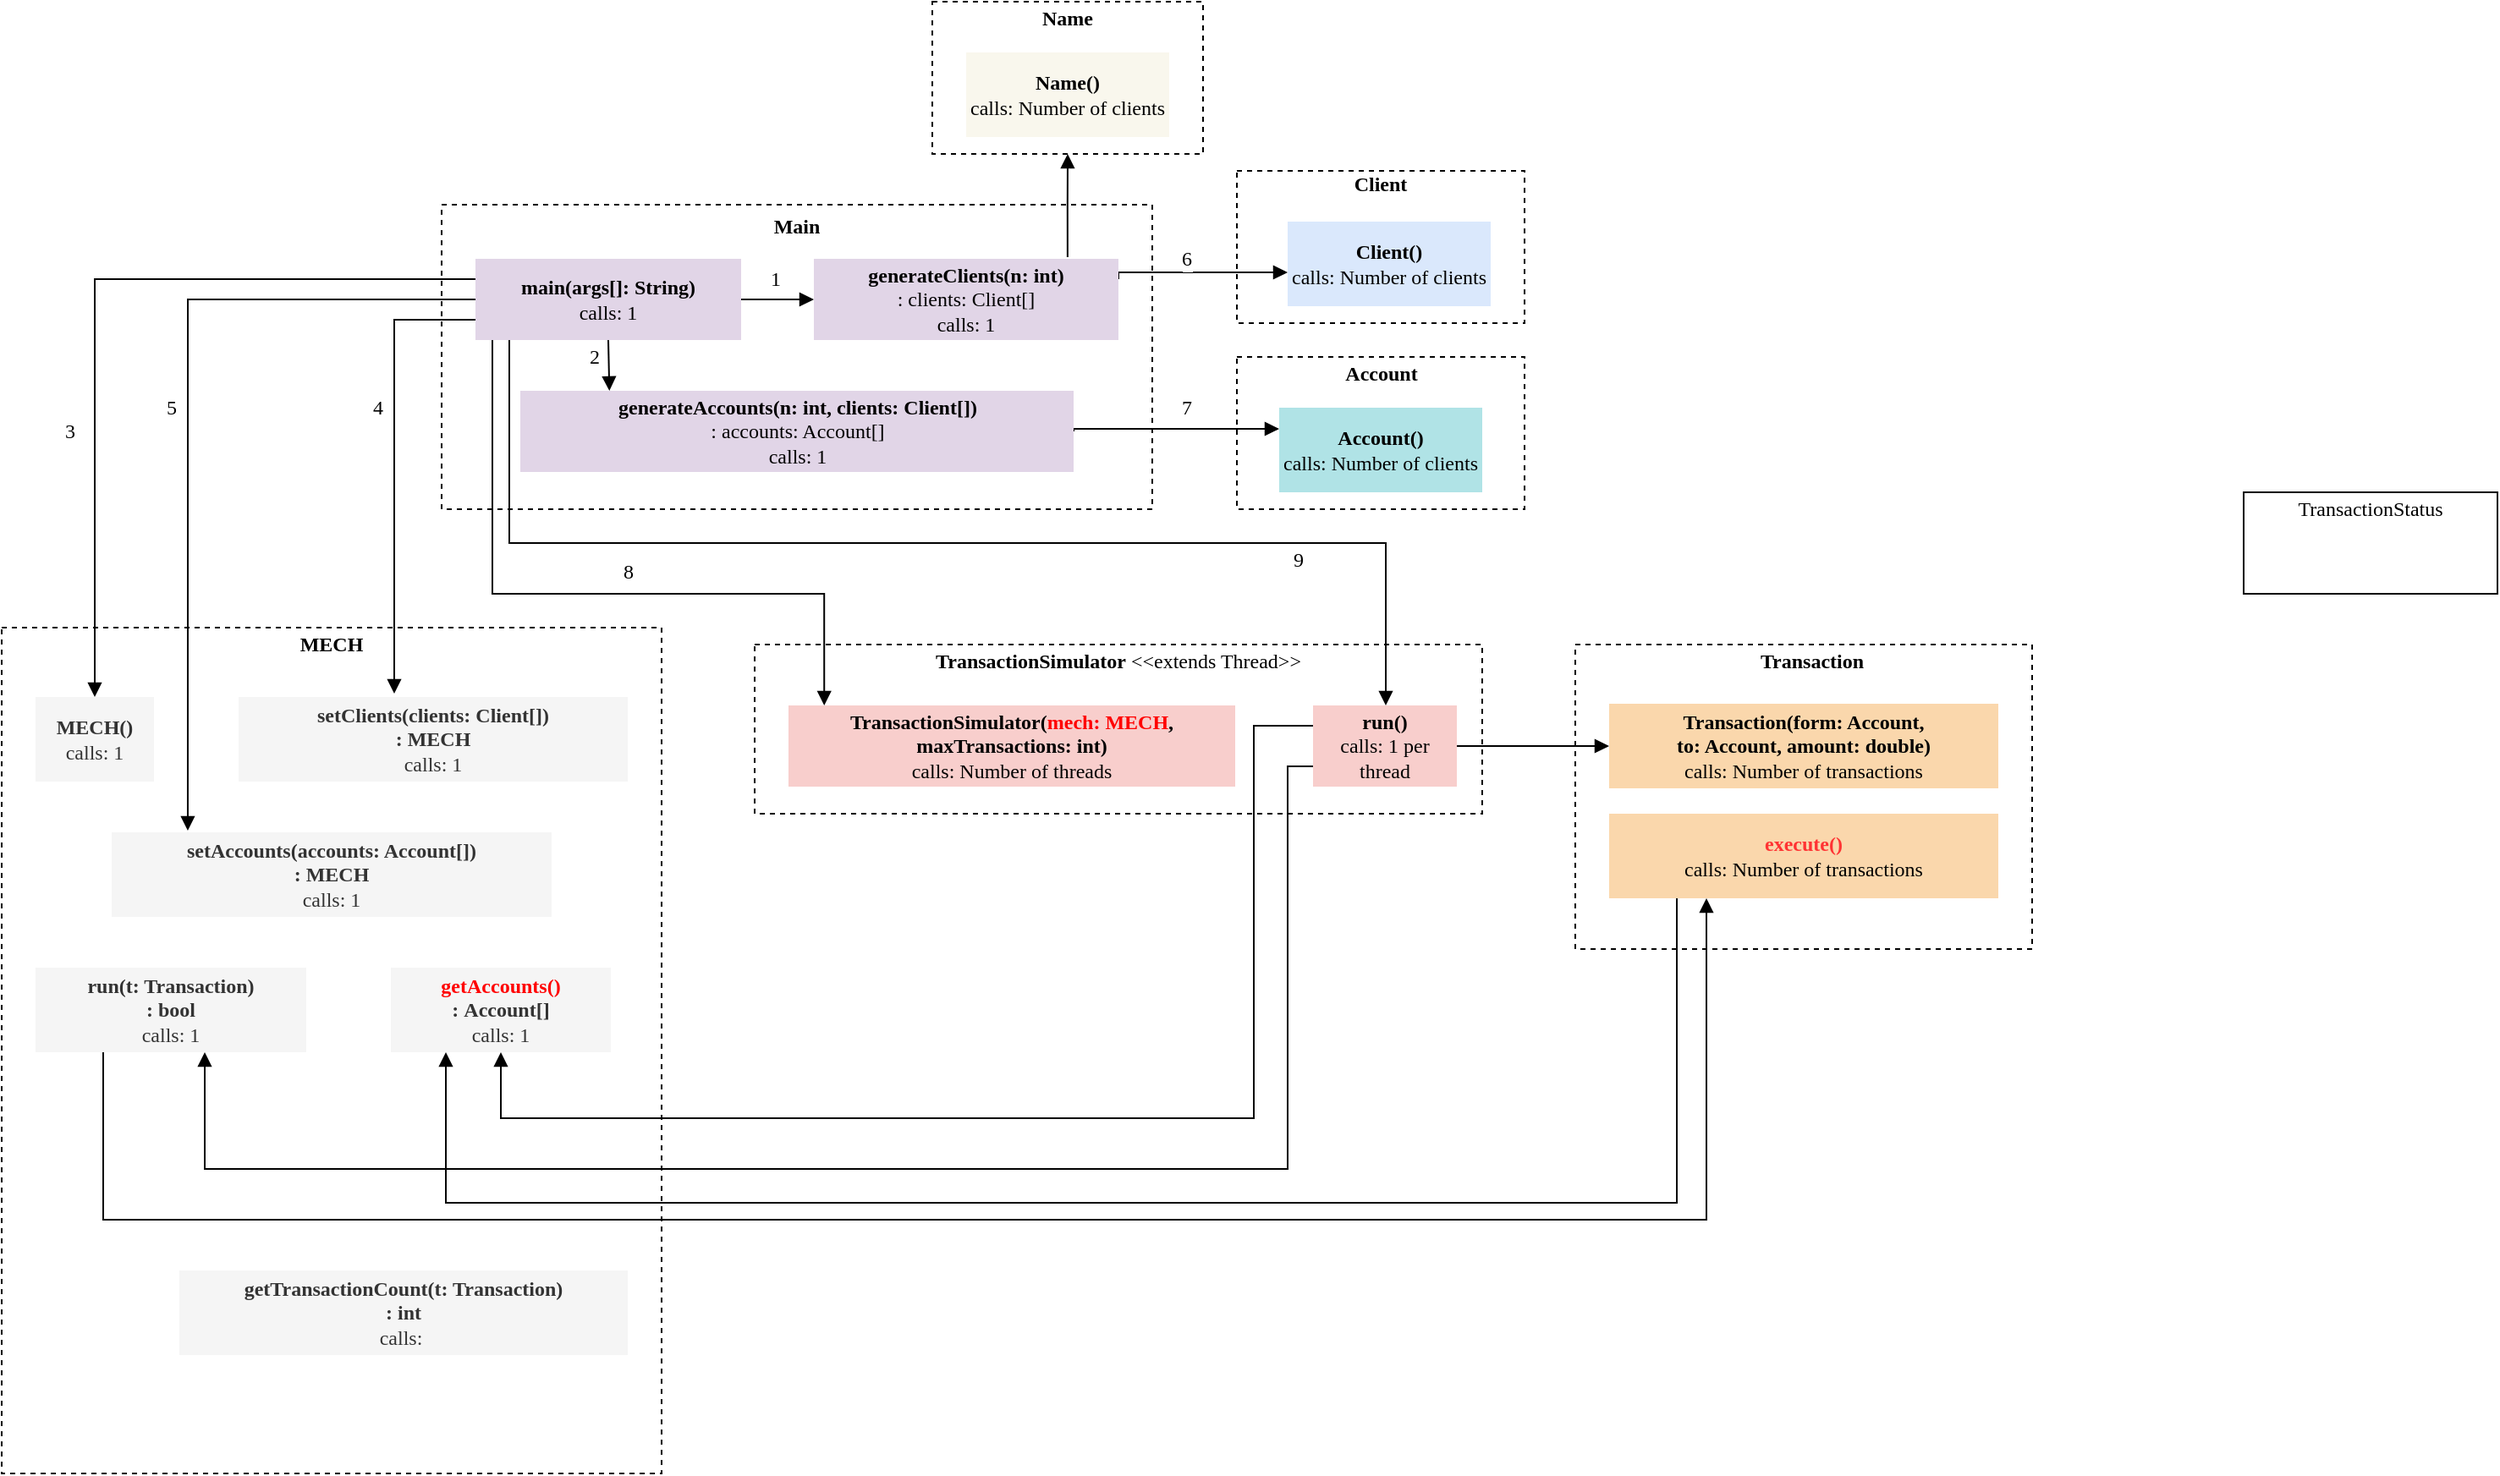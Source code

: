 <mxfile version="12.1.7" type="google" pages="1"><diagram id="YnC67l3BCDvmUBmiwmtk" name="Page-1"><mxGraphModel dx="946" dy="614" grid="1" gridSize="10" guides="1" tooltips="1" connect="1" arrows="1" fold="1" page="0" pageScale="1" pageWidth="850" pageHeight="1100" math="0" shadow="0"><root><mxCell id="0"/><mxCell id="1" parent="0"/><mxCell id="OmIZuPHN0eERdF1dCbRD-6" value="" style="group;labelBorderColor=none;" vertex="1" connectable="0" parent="1"><mxGeometry x="850" y="320" width="170" height="90" as="geometry"/></mxCell><mxCell id="OmIZuPHN0eERdF1dCbRD-7" value="" style="rounded=0;whiteSpace=wrap;html=1;fontFamily=Menlo;labelBorderColor=none;fillColor=none;dashed=1;" vertex="1" parent="OmIZuPHN0eERdF1dCbRD-6"><mxGeometry width="170" height="90" as="geometry"/></mxCell><mxCell id="OmIZuPHN0eERdF1dCbRD-8" value="&lt;b&gt;Account&lt;/b&gt;" style="text;html=1;strokeColor=none;fillColor=none;align=center;verticalAlign=middle;whiteSpace=wrap;rounded=0;fontFamily=Menlo;labelBorderColor=none;" vertex="1" parent="OmIZuPHN0eERdF1dCbRD-6"><mxGeometry x="56.5" width="57" height="20" as="geometry"/></mxCell><mxCell id="OmIZuPHN0eERdF1dCbRD-66" value="&lt;b&gt;Account()&lt;br&gt;&lt;/b&gt;calls: Number of clients" style="rounded=0;whiteSpace=wrap;html=1;labelBackgroundColor=none;strokeColor=none;fillColor=#b0e3e6;fontFamily=Menlo;horizontal=1;" vertex="1" parent="OmIZuPHN0eERdF1dCbRD-6"><mxGeometry x="25" y="30" width="120" height="50" as="geometry"/></mxCell><mxCell id="OmIZuPHN0eERdF1dCbRD-9" value="" style="group;labelBorderColor=none;" vertex="1" connectable="0" parent="1"><mxGeometry x="120" y="480" width="390" height="500" as="geometry"/></mxCell><mxCell id="OmIZuPHN0eERdF1dCbRD-10" value="" style="rounded=0;whiteSpace=wrap;html=1;fontFamily=Menlo;labelBorderColor=none;fillColor=none;dashed=1;" vertex="1" parent="OmIZuPHN0eERdF1dCbRD-9"><mxGeometry width="390" height="500" as="geometry"/></mxCell><mxCell id="OmIZuPHN0eERdF1dCbRD-11" value="&lt;b&gt;MECH&lt;/b&gt;" style="text;html=1;strokeColor=none;fillColor=none;align=center;verticalAlign=middle;whiteSpace=wrap;rounded=0;fontFamily=Menlo;labelBorderColor=none;" vertex="1" parent="OmIZuPHN0eERdF1dCbRD-9"><mxGeometry x="175" width="40" height="20" as="geometry"/></mxCell><mxCell id="OmIZuPHN0eERdF1dCbRD-44" value="&lt;b&gt;MECH()&lt;br&gt;&lt;/b&gt;calls: 1" style="rounded=0;whiteSpace=wrap;html=1;labelBackgroundColor=none;strokeColor=none;fillColor=#f5f5f5;fontFamily=Menlo;horizontal=1;fontColor=#333333;" vertex="1" parent="OmIZuPHN0eERdF1dCbRD-9"><mxGeometry x="20" y="41" width="70" height="50" as="geometry"/></mxCell><mxCell id="OmIZuPHN0eERdF1dCbRD-45" value="&lt;b&gt;setClients(clients: Client[])&lt;br&gt;: MECH&lt;br&gt;&lt;/b&gt;calls: 1" style="rounded=0;whiteSpace=wrap;html=1;labelBackgroundColor=none;strokeColor=none;fillColor=#f5f5f5;fontFamily=Menlo;horizontal=1;fontColor=#333333;" vertex="1" parent="OmIZuPHN0eERdF1dCbRD-9"><mxGeometry x="140" y="41" width="230" height="50" as="geometry"/></mxCell><mxCell id="OmIZuPHN0eERdF1dCbRD-46" value="&lt;b&gt;setAccounts(accounts: Account[])&lt;br&gt;: MECH&lt;br&gt;&lt;/b&gt;calls: 1" style="rounded=0;whiteSpace=wrap;html=1;labelBackgroundColor=none;strokeColor=none;fillColor=#f5f5f5;fontFamily=Menlo;horizontal=1;fontColor=#333333;" vertex="1" parent="OmIZuPHN0eERdF1dCbRD-9"><mxGeometry x="65" y="121" width="260" height="50" as="geometry"/></mxCell><mxCell id="OmIZuPHN0eERdF1dCbRD-70" value="&lt;b&gt;&lt;font color=&quot;#ff0000&quot;&gt;getAccounts()&lt;/font&gt;&lt;br&gt;:&amp;nbsp;&lt;/b&gt;&lt;b&gt;Account[]&lt;/b&gt;&lt;b&gt;&lt;br&gt;&lt;/b&gt;calls: 1" style="rounded=0;whiteSpace=wrap;html=1;labelBackgroundColor=none;strokeColor=none;fillColor=#f5f5f5;fontFamily=Menlo;horizontal=1;fontColor=#333333;" vertex="1" parent="OmIZuPHN0eERdF1dCbRD-9"><mxGeometry x="230" y="201" width="130" height="50" as="geometry"/></mxCell><mxCell id="OmIZuPHN0eERdF1dCbRD-74" value="&lt;b&gt;run(t: Transaction)&lt;br&gt;:&amp;nbsp;&lt;/b&gt;&lt;b&gt;bool&lt;/b&gt;&lt;b&gt;&lt;br&gt;&lt;/b&gt;calls: 1" style="rounded=0;whiteSpace=wrap;html=1;labelBackgroundColor=none;strokeColor=none;fillColor=#f5f5f5;fontFamily=Menlo;horizontal=1;fontColor=#333333;" vertex="1" parent="OmIZuPHN0eERdF1dCbRD-9"><mxGeometry x="20" y="201" width="160" height="50" as="geometry"/></mxCell><mxCell id="OmIZuPHN0eERdF1dCbRD-82" value="&lt;b&gt;getTransactionCount(t: Transaction)&lt;br&gt;:&amp;nbsp;&lt;/b&gt;&lt;b&gt;int&lt;/b&gt;&lt;b&gt;&lt;br&gt;&lt;/b&gt;calls:&amp;nbsp;" style="rounded=0;whiteSpace=wrap;html=1;labelBackgroundColor=none;strokeColor=none;fillColor=#f5f5f5;fontFamily=Menlo;horizontal=1;fontColor=#333333;" vertex="1" parent="OmIZuPHN0eERdF1dCbRD-9"><mxGeometry x="105" y="380" width="265" height="50" as="geometry"/></mxCell><mxCell id="OmIZuPHN0eERdF1dCbRD-17" value="" style="group;labelBorderColor=none;" vertex="1" connectable="0" parent="1"><mxGeometry x="850" y="200" width="170" height="100" as="geometry"/></mxCell><mxCell id="OmIZuPHN0eERdF1dCbRD-18" value="" style="rounded=0;whiteSpace=wrap;html=1;fontFamily=Menlo;labelBorderColor=none;fillColor=none;dashed=1;" vertex="1" parent="OmIZuPHN0eERdF1dCbRD-17"><mxGeometry y="10" width="170" height="90" as="geometry"/></mxCell><mxCell id="OmIZuPHN0eERdF1dCbRD-19" value="&lt;b&gt;Client&lt;/b&gt;" style="text;html=1;strokeColor=none;fillColor=none;align=center;verticalAlign=middle;whiteSpace=wrap;rounded=0;fontFamily=Menlo;labelBorderColor=none;" vertex="1" parent="OmIZuPHN0eERdF1dCbRD-17"><mxGeometry x="71.042" y="10" width="28.333" height="15.385" as="geometry"/></mxCell><mxCell id="OmIZuPHN0eERdF1dCbRD-64" value="&lt;b&gt;Client()&lt;br&gt;&lt;/b&gt;calls: Number of clients" style="rounded=0;whiteSpace=wrap;html=1;labelBackgroundColor=none;strokeColor=none;fillColor=#dae8fc;fontFamily=Menlo;horizontal=1;" vertex="1" parent="OmIZuPHN0eERdF1dCbRD-17"><mxGeometry x="30" y="40" width="120" height="50" as="geometry"/></mxCell><mxCell id="OmIZuPHN0eERdF1dCbRD-20" value="" style="group;labelBorderColor=none;" vertex="1" connectable="0" parent="1"><mxGeometry x="670" y="110" width="160" height="90" as="geometry"/></mxCell><mxCell id="OmIZuPHN0eERdF1dCbRD-21" value="" style="rounded=0;whiteSpace=wrap;html=1;fontFamily=Menlo;labelBorderColor=none;fillColor=none;dashed=1;" vertex="1" parent="OmIZuPHN0eERdF1dCbRD-20"><mxGeometry width="160" height="90" as="geometry"/></mxCell><mxCell id="OmIZuPHN0eERdF1dCbRD-22" value="&lt;b&gt;Name&lt;/b&gt;" style="text;html=1;strokeColor=none;fillColor=none;align=center;verticalAlign=middle;whiteSpace=wrap;rounded=0;fontFamily=Menlo;labelBorderColor=none;" vertex="1" parent="OmIZuPHN0eERdF1dCbRD-20"><mxGeometry x="60" width="40" height="20" as="geometry"/></mxCell><mxCell id="OmIZuPHN0eERdF1dCbRD-76" value="&lt;b&gt;Name()&lt;br&gt;&lt;/b&gt;calls: Number of clients" style="rounded=0;whiteSpace=wrap;html=1;labelBackgroundColor=none;strokeColor=none;fillColor=#f9f7ed;fontFamily=Menlo;horizontal=1;" vertex="1" parent="OmIZuPHN0eERdF1dCbRD-20"><mxGeometry x="20" y="30" width="120" height="50" as="geometry"/></mxCell><mxCell id="OmIZuPHN0eERdF1dCbRD-23" value="" style="group;labelBorderColor=none;" vertex="1" connectable="0" parent="1"><mxGeometry x="1050" y="490" width="280" height="180" as="geometry"/></mxCell><mxCell id="OmIZuPHN0eERdF1dCbRD-24" value="" style="rounded=0;whiteSpace=wrap;html=1;fontFamily=Menlo;labelBorderColor=none;fillColor=none;dashed=1;" vertex="1" parent="OmIZuPHN0eERdF1dCbRD-23"><mxGeometry width="270" height="180" as="geometry"/></mxCell><mxCell id="OmIZuPHN0eERdF1dCbRD-25" value="&lt;b&gt;Transaction&lt;/b&gt;" style="text;html=1;strokeColor=none;fillColor=none;align=center;verticalAlign=middle;whiteSpace=wrap;rounded=0;fontFamily=Menlo;labelBorderColor=none;" vertex="1" parent="OmIZuPHN0eERdF1dCbRD-23"><mxGeometry x="120" width="40" height="20" as="geometry"/></mxCell><mxCell id="OmIZuPHN0eERdF1dCbRD-72" value="&lt;b&gt;Transaction(form: Account,&lt;br&gt;to: Account, amount: double)&lt;br&gt;&lt;/b&gt;calls: Number of transactions" style="rounded=0;whiteSpace=wrap;html=1;labelBackgroundColor=none;strokeColor=none;fillColor=#fad7ac;fontFamily=Menlo;horizontal=1;" vertex="1" parent="OmIZuPHN0eERdF1dCbRD-23"><mxGeometry x="20" y="35" width="230" height="50" as="geometry"/></mxCell><mxCell id="OmIZuPHN0eERdF1dCbRD-78" value="&lt;b&gt;&lt;font color=&quot;#ff3333&quot;&gt;execute()&lt;/font&gt;&lt;br&gt;&lt;/b&gt;calls: Number of transactions" style="rounded=0;whiteSpace=wrap;html=1;labelBackgroundColor=none;strokeColor=none;fillColor=#fad7ac;fontFamily=Menlo;horizontal=1;" vertex="1" parent="OmIZuPHN0eERdF1dCbRD-23"><mxGeometry x="20" y="100" width="230" height="50" as="geometry"/></mxCell><mxCell id="OmIZuPHN0eERdF1dCbRD-30" value="" style="group;labelBorderColor=none;labelBackgroundColor=none;strokeColor=none;fillColor=none;" vertex="1" connectable="0" parent="1"><mxGeometry x="1445" y="400" width="150" height="60" as="geometry"/></mxCell><mxCell id="OmIZuPHN0eERdF1dCbRD-31" value="" style="rounded=0;whiteSpace=wrap;html=1;fontFamily=Menlo;labelBorderColor=none;fillColor=none;" vertex="1" parent="OmIZuPHN0eERdF1dCbRD-30"><mxGeometry width="150" height="60" as="geometry"/></mxCell><mxCell id="OmIZuPHN0eERdF1dCbRD-32" value="TransactionStatus" style="text;html=1;strokeColor=none;fillColor=none;align=center;verticalAlign=middle;whiteSpace=wrap;rounded=0;fontFamily=Menlo;labelBorderColor=none;" vertex="1" parent="OmIZuPHN0eERdF1dCbRD-30"><mxGeometry x="50" width="50" height="20" as="geometry"/></mxCell><mxCell id="OmIZuPHN0eERdF1dCbRD-3" value="" style="rounded=0;whiteSpace=wrap;html=1;fontFamily=Menlo;labelBorderColor=none;fillColor=none;dashed=1;" vertex="1" parent="1"><mxGeometry x="380" y="230" width="420" height="180" as="geometry"/></mxCell><mxCell id="OmIZuPHN0eERdF1dCbRD-4" value="&lt;b&gt;Main&lt;/b&gt;" style="text;html=1;strokeColor=none;fillColor=none;align=center;verticalAlign=middle;whiteSpace=wrap;rounded=0;fontFamily=Menlo;labelBorderColor=none;" vertex="1" parent="1"><mxGeometry x="560" y="230" width="60.0" height="26.667" as="geometry"/></mxCell><mxCell id="OmIZuPHN0eERdF1dCbRD-40" style="edgeStyle=orthogonalEdgeStyle;rounded=0;orthogonalLoop=1;jettySize=auto;html=1;exitX=1;exitY=0.5;exitDx=0;exitDy=0;fontFamily=Menlo;endArrow=block;endFill=1;" edge="1" parent="1" source="OmIZuPHN0eERdF1dCbRD-33" target="OmIZuPHN0eERdF1dCbRD-35"><mxGeometry relative="1" as="geometry"/></mxCell><mxCell id="OmIZuPHN0eERdF1dCbRD-42" value="1" style="text;html=1;resizable=0;points=[];align=center;verticalAlign=middle;labelBackgroundColor=#ffffff;fontFamily=Menlo;" vertex="1" connectable="0" parent="OmIZuPHN0eERdF1dCbRD-40"><mxGeometry x="-0.488" y="2" relative="1" as="geometry"><mxPoint x="8.5" y="-10" as="offset"/></mxGeometry></mxCell><mxCell id="OmIZuPHN0eERdF1dCbRD-41" style="edgeStyle=orthogonalEdgeStyle;rounded=0;orthogonalLoop=1;jettySize=auto;html=1;exitX=0.5;exitY=1;exitDx=0;exitDy=0;endArrow=block;endFill=1;fontFamily=Menlo;entryX=0.161;entryY=0;entryDx=0;entryDy=0;entryPerimeter=0;" edge="1" parent="1" source="OmIZuPHN0eERdF1dCbRD-33" target="OmIZuPHN0eERdF1dCbRD-39"><mxGeometry relative="1" as="geometry"/></mxCell><mxCell id="OmIZuPHN0eERdF1dCbRD-43" value="2" style="text;html=1;resizable=0;points=[];align=center;verticalAlign=middle;labelBackgroundColor=#ffffff;fontFamily=Menlo;" vertex="1" connectable="0" parent="OmIZuPHN0eERdF1dCbRD-41"><mxGeometry x="-0.267" y="3" relative="1" as="geometry"><mxPoint x="-12" y="-1" as="offset"/></mxGeometry></mxCell><mxCell id="OmIZuPHN0eERdF1dCbRD-47" style="edgeStyle=orthogonalEdgeStyle;rounded=0;orthogonalLoop=1;jettySize=auto;html=1;endArrow=block;endFill=1;fontFamily=Menlo;exitX=0;exitY=0.25;exitDx=0;exitDy=0;" edge="1" parent="1" source="OmIZuPHN0eERdF1dCbRD-33" target="OmIZuPHN0eERdF1dCbRD-44"><mxGeometry relative="1" as="geometry"><Array as="points"><mxPoint x="175" y="274"/></Array></mxGeometry></mxCell><mxCell id="OmIZuPHN0eERdF1dCbRD-48" value="3" style="text;html=1;resizable=0;points=[];align=center;verticalAlign=middle;labelBackgroundColor=#ffffff;fontFamily=Menlo;" vertex="1" connectable="0" parent="OmIZuPHN0eERdF1dCbRD-47"><mxGeometry x="-0.022" y="85" relative="1" as="geometry"><mxPoint x="-100" y="84" as="offset"/></mxGeometry></mxCell><mxCell id="OmIZuPHN0eERdF1dCbRD-50" style="edgeStyle=orthogonalEdgeStyle;rounded=0;orthogonalLoop=1;jettySize=auto;html=1;exitX=0;exitY=0.5;exitDx=0;exitDy=0;entryX=0.173;entryY=-0.02;entryDx=0;entryDy=0;entryPerimeter=0;endArrow=block;endFill=1;fontFamily=Menlo;" edge="1" parent="1" source="OmIZuPHN0eERdF1dCbRD-33" target="OmIZuPHN0eERdF1dCbRD-46"><mxGeometry relative="1" as="geometry"/></mxCell><mxCell id="OmIZuPHN0eERdF1dCbRD-53" value="5" style="text;html=1;resizable=0;points=[];align=center;verticalAlign=middle;labelBackgroundColor=#ffffff;fontFamily=Menlo;" vertex="1" connectable="0" parent="OmIZuPHN0eERdF1dCbRD-50"><mxGeometry x="-0.297" y="66" relative="1" as="geometry"><mxPoint x="-76" y="64" as="offset"/></mxGeometry></mxCell><mxCell id="OmIZuPHN0eERdF1dCbRD-51" style="edgeStyle=orthogonalEdgeStyle;rounded=0;orthogonalLoop=1;jettySize=auto;html=1;exitX=0;exitY=0.75;exitDx=0;exitDy=0;entryX=0.4;entryY=-0.04;entryDx=0;entryDy=0;entryPerimeter=0;endArrow=block;endFill=1;fontFamily=Menlo;" edge="1" parent="1" source="OmIZuPHN0eERdF1dCbRD-33" target="OmIZuPHN0eERdF1dCbRD-45"><mxGeometry relative="1" as="geometry"/></mxCell><mxCell id="OmIZuPHN0eERdF1dCbRD-52" value="4" style="text;html=1;resizable=0;points=[];align=center;verticalAlign=middle;labelBackgroundColor=#ffffff;fontFamily=Menlo;" vertex="1" connectable="0" parent="OmIZuPHN0eERdF1dCbRD-51"><mxGeometry x="-0.257" y="3" relative="1" as="geometry"><mxPoint x="-13" as="offset"/></mxGeometry></mxCell><mxCell id="OmIZuPHN0eERdF1dCbRD-59" style="edgeStyle=orthogonalEdgeStyle;rounded=0;orthogonalLoop=1;jettySize=auto;html=1;endArrow=block;endFill=1;fontFamily=Menlo;entryX=0.08;entryY=0;entryDx=0;entryDy=0;entryPerimeter=0;" edge="1" parent="1" target="OmIZuPHN0eERdF1dCbRD-54"><mxGeometry relative="1" as="geometry"><mxPoint x="670" y="530" as="targetPoint"/><mxPoint x="410" y="290" as="sourcePoint"/><Array as="points"><mxPoint x="410" y="460"/><mxPoint x="606" y="460"/></Array></mxGeometry></mxCell><mxCell id="OmIZuPHN0eERdF1dCbRD-60" value="8" style="text;html=1;resizable=0;points=[];align=center;verticalAlign=middle;labelBackgroundColor=#ffffff;fontFamily=Menlo;" vertex="1" connectable="0" parent="OmIZuPHN0eERdF1dCbRD-59"><mxGeometry x="0.63" y="1" relative="1" as="geometry"><mxPoint x="-102" y="-12" as="offset"/></mxGeometry></mxCell><mxCell id="OmIZuPHN0eERdF1dCbRD-61" style="edgeStyle=orthogonalEdgeStyle;rounded=0;orthogonalLoop=1;jettySize=auto;html=1;endArrow=block;endFill=1;fontFamily=Menlo;" edge="1" parent="1" source="OmIZuPHN0eERdF1dCbRD-33" target="OmIZuPHN0eERdF1dCbRD-55"><mxGeometry relative="1" as="geometry"><Array as="points"><mxPoint x="420" y="430"/><mxPoint x="938" y="430"/></Array></mxGeometry></mxCell><mxCell id="OmIZuPHN0eERdF1dCbRD-62" value="9" style="text;html=1;resizable=0;points=[];align=center;verticalAlign=middle;labelBackgroundColor=#ffffff;fontFamily=Menlo;" vertex="1" connectable="0" parent="OmIZuPHN0eERdF1dCbRD-61"><mxGeometry x="0.597" y="-2" relative="1" as="geometry"><mxPoint y="8" as="offset"/></mxGeometry></mxCell><mxCell id="OmIZuPHN0eERdF1dCbRD-33" value="&lt;b&gt;main(args[]: String)&lt;br&gt;&lt;/b&gt;calls: 1" style="rounded=0;whiteSpace=wrap;html=1;labelBackgroundColor=none;strokeColor=none;fillColor=#e1d5e7;fontFamily=Menlo;horizontal=1;" vertex="1" parent="1"><mxGeometry x="400" y="262" width="157" height="48" as="geometry"/></mxCell><mxCell id="OmIZuPHN0eERdF1dCbRD-65" style="edgeStyle=orthogonalEdgeStyle;rounded=0;orthogonalLoop=1;jettySize=auto;html=1;exitX=1;exitY=0.25;exitDx=0;exitDy=0;endArrow=block;endFill=1;fontFamily=Menlo;" edge="1" parent="1" source="OmIZuPHN0eERdF1dCbRD-35" target="OmIZuPHN0eERdF1dCbRD-64"><mxGeometry relative="1" as="geometry"><Array as="points"><mxPoint x="780" y="270"/></Array></mxGeometry></mxCell><mxCell id="OmIZuPHN0eERdF1dCbRD-68" value="6" style="text;html=1;resizable=0;points=[];align=center;verticalAlign=middle;labelBackgroundColor=#ffffff;fontFamily=Menlo;" vertex="1" connectable="0" parent="OmIZuPHN0eERdF1dCbRD-65"><mxGeometry x="-0.25" relative="1" as="geometry"><mxPoint x="5" y="-8" as="offset"/></mxGeometry></mxCell><mxCell id="OmIZuPHN0eERdF1dCbRD-77" style="edgeStyle=orthogonalEdgeStyle;rounded=0;orthogonalLoop=1;jettySize=auto;html=1;endArrow=block;endFill=1;fontFamily=Menlo;exitX=0.833;exitY=-0.021;exitDx=0;exitDy=0;exitPerimeter=0;" edge="1" parent="1" source="OmIZuPHN0eERdF1dCbRD-35" target="OmIZuPHN0eERdF1dCbRD-21"><mxGeometry relative="1" as="geometry"><Array as="points"/></mxGeometry></mxCell><mxCell id="OmIZuPHN0eERdF1dCbRD-35" value="&lt;b&gt;generateClients(n: int)&lt;br&gt;&lt;/b&gt;: clients: Client[]&lt;br&gt;calls: 1" style="rounded=0;whiteSpace=wrap;html=1;labelBackgroundColor=none;strokeColor=none;fillColor=#e1d5e7;fontFamily=Menlo;horizontal=1;" vertex="1" parent="1"><mxGeometry x="600" y="262" width="180" height="48" as="geometry"/></mxCell><mxCell id="OmIZuPHN0eERdF1dCbRD-67" style="edgeStyle=orthogonalEdgeStyle;rounded=0;orthogonalLoop=1;jettySize=auto;html=1;exitX=1;exitY=0.5;exitDx=0;exitDy=0;entryX=0;entryY=0.25;entryDx=0;entryDy=0;endArrow=block;endFill=1;fontFamily=Menlo;" edge="1" parent="1" source="OmIZuPHN0eERdF1dCbRD-39" target="OmIZuPHN0eERdF1dCbRD-66"><mxGeometry relative="1" as="geometry"><Array as="points"><mxPoint x="754" y="363"/></Array></mxGeometry></mxCell><mxCell id="OmIZuPHN0eERdF1dCbRD-69" value="7" style="text;html=1;resizable=0;points=[];align=center;verticalAlign=middle;labelBackgroundColor=#ffffff;fontFamily=Menlo;" vertex="1" connectable="0" parent="OmIZuPHN0eERdF1dCbRD-67"><mxGeometry x="0.066" y="-3" relative="1" as="geometry"><mxPoint x="2" y="-16" as="offset"/></mxGeometry></mxCell><mxCell id="OmIZuPHN0eERdF1dCbRD-39" value="&lt;b&gt;generateAccounts(n: int, clients: Client[])&lt;br&gt;&lt;/b&gt;: accounts: Account[]&lt;br&gt;calls: 1" style="rounded=0;whiteSpace=wrap;html=1;labelBackgroundColor=none;strokeColor=none;fillColor=#e1d5e7;fontFamily=Menlo;horizontal=1;" vertex="1" parent="1"><mxGeometry x="426.5" y="340" width="327" height="48" as="geometry"/></mxCell><mxCell id="OmIZuPHN0eERdF1dCbRD-57" value="" style="group;" vertex="1" connectable="0" parent="1"><mxGeometry x="565" y="490" width="430" height="100" as="geometry"/></mxCell><mxCell id="OmIZuPHN0eERdF1dCbRD-27" value="" style="group;labelBorderColor=none;" vertex="1" connectable="0" parent="OmIZuPHN0eERdF1dCbRD-57"><mxGeometry width="430" height="100" as="geometry"/></mxCell><mxCell id="OmIZuPHN0eERdF1dCbRD-28" value="" style="rounded=0;whiteSpace=wrap;html=1;fontFamily=Menlo;labelBorderColor=none;fillColor=none;dashed=1;" vertex="1" parent="OmIZuPHN0eERdF1dCbRD-27"><mxGeometry width="430" height="100" as="geometry"/></mxCell><mxCell id="OmIZuPHN0eERdF1dCbRD-29" value="&lt;b&gt;TransactionSimulator&lt;/b&gt; &amp;lt;&amp;lt;extends Thread&amp;gt;&amp;gt;" style="text;html=1;strokeColor=none;fillColor=none;align=center;verticalAlign=middle;whiteSpace=wrap;rounded=0;fontFamily=Menlo;labelBorderColor=none;" vertex="1" parent="OmIZuPHN0eERdF1dCbRD-27"><mxGeometry x="70" width="290" height="20" as="geometry"/></mxCell><mxCell id="OmIZuPHN0eERdF1dCbRD-54" value="&lt;b&gt;TransactionSimulator(&lt;font color=&quot;#ff0000&quot;&gt;mech: MECH&lt;/font&gt;, maxTransactions: int)&lt;/b&gt;&lt;br&gt;calls: Number of threads" style="rounded=0;whiteSpace=wrap;html=1;labelBackgroundColor=none;strokeColor=none;fillColor=#f8cecc;fontFamily=Menlo;horizontal=1;" vertex="1" parent="OmIZuPHN0eERdF1dCbRD-27"><mxGeometry x="20" y="36" width="264" height="48" as="geometry"/></mxCell><mxCell id="OmIZuPHN0eERdF1dCbRD-55" value="&lt;b&gt;run()&lt;br&gt;&lt;/b&gt;calls: 1 per thread" style="rounded=0;whiteSpace=wrap;html=1;labelBackgroundColor=none;strokeColor=none;fillColor=#f8cecc;fontFamily=Menlo;horizontal=1;" vertex="1" parent="OmIZuPHN0eERdF1dCbRD-27"><mxGeometry x="330" y="36" width="85" height="48" as="geometry"/></mxCell><mxCell id="OmIZuPHN0eERdF1dCbRD-71" style="edgeStyle=orthogonalEdgeStyle;rounded=0;orthogonalLoop=1;jettySize=auto;html=1;exitX=0;exitY=0.25;exitDx=0;exitDy=0;entryX=0.5;entryY=1;entryDx=0;entryDy=0;endArrow=block;endFill=1;fontFamily=Menlo;" edge="1" parent="1" source="OmIZuPHN0eERdF1dCbRD-55" target="OmIZuPHN0eERdF1dCbRD-70"><mxGeometry relative="1" as="geometry"><Array as="points"><mxPoint x="860" y="538"/><mxPoint x="860" y="770"/><mxPoint x="415" y="770"/></Array></mxGeometry></mxCell><mxCell id="OmIZuPHN0eERdF1dCbRD-73" style="edgeStyle=orthogonalEdgeStyle;rounded=0;orthogonalLoop=1;jettySize=auto;html=1;exitX=1;exitY=0.5;exitDx=0;exitDy=0;endArrow=block;endFill=1;fontFamily=Menlo;" edge="1" parent="1" source="OmIZuPHN0eERdF1dCbRD-55" target="OmIZuPHN0eERdF1dCbRD-72"><mxGeometry relative="1" as="geometry"/></mxCell><mxCell id="OmIZuPHN0eERdF1dCbRD-79" style="edgeStyle=orthogonalEdgeStyle;rounded=0;orthogonalLoop=1;jettySize=auto;html=1;exitX=0;exitY=0.75;exitDx=0;exitDy=0;endArrow=block;endFill=1;fontFamily=Menlo;" edge="1" parent="1" source="OmIZuPHN0eERdF1dCbRD-55" target="OmIZuPHN0eERdF1dCbRD-74"><mxGeometry relative="1" as="geometry"><Array as="points"><mxPoint x="880" y="562"/><mxPoint x="880" y="800"/><mxPoint x="240" y="800"/></Array></mxGeometry></mxCell><mxCell id="OmIZuPHN0eERdF1dCbRD-80" style="edgeStyle=orthogonalEdgeStyle;rounded=0;orthogonalLoop=1;jettySize=auto;html=1;exitX=0.25;exitY=1;exitDx=0;exitDy=0;endArrow=block;endFill=1;fontFamily=Menlo;entryX=0.25;entryY=1;entryDx=0;entryDy=0;" edge="1" parent="1" source="OmIZuPHN0eERdF1dCbRD-74" target="OmIZuPHN0eERdF1dCbRD-78"><mxGeometry relative="1" as="geometry"><Array as="points"><mxPoint x="180" y="830"/><mxPoint x="1128" y="830"/></Array></mxGeometry></mxCell><mxCell id="OmIZuPHN0eERdF1dCbRD-81" style="edgeStyle=orthogonalEdgeStyle;rounded=0;orthogonalLoop=1;jettySize=auto;html=1;entryX=0.25;entryY=1;entryDx=0;entryDy=0;endArrow=block;endFill=1;fontFamily=Menlo;" edge="1" parent="1" source="OmIZuPHN0eERdF1dCbRD-78" target="OmIZuPHN0eERdF1dCbRD-70"><mxGeometry relative="1" as="geometry"><Array as="points"><mxPoint x="1110" y="820"/><mxPoint x="383" y="820"/></Array></mxGeometry></mxCell></root></mxGraphModel></diagram></mxfile>